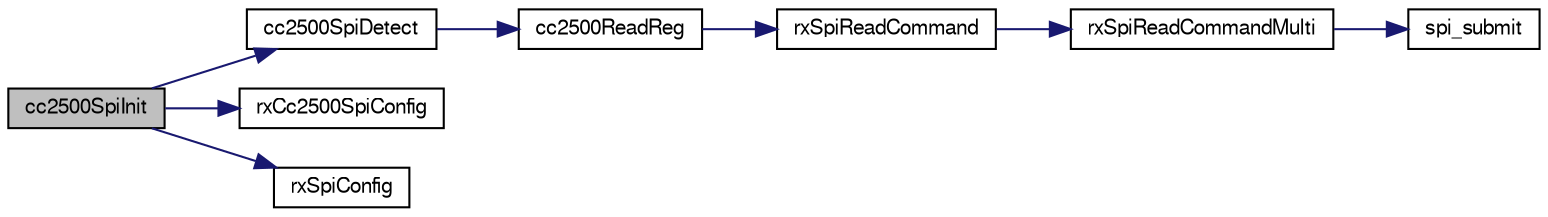 digraph "cc2500SpiInit"
{
  edge [fontname="FreeSans",fontsize="10",labelfontname="FreeSans",labelfontsize="10"];
  node [fontname="FreeSans",fontsize="10",shape=record];
  rankdir="LR";
  Node1 [label="cc2500SpiInit",height=0.2,width=0.4,color="black", fillcolor="grey75", style="filled", fontcolor="black"];
  Node1 -> Node2 [color="midnightblue",fontsize="10",style="solid",fontname="FreeSans"];
  Node2 [label="cc2500SpiDetect",height=0.2,width=0.4,color="black", fillcolor="white", style="filled",URL="$cc2500__common_8c.html#acda7e891a92bc7c443c18530122f56eb"];
  Node2 -> Node3 [color="midnightblue",fontsize="10",style="solid",fontname="FreeSans"];
  Node3 [label="cc2500ReadReg",height=0.2,width=0.4,color="black", fillcolor="white", style="filled",URL="$cc2500_8c.html#a16824ba518eea5c5e67b3daeeb599269"];
  Node3 -> Node4 [color="midnightblue",fontsize="10",style="solid",fontname="FreeSans"];
  Node4 [label="rxSpiReadCommand",height=0.2,width=0.4,color="black", fillcolor="white", style="filled",URL="$cc2500_8c.html#a144a5804c6f5e30744e48c7c93d7db5a"];
  Node4 -> Node5 [color="midnightblue",fontsize="10",style="solid",fontname="FreeSans"];
  Node5 [label="rxSpiReadCommandMulti",height=0.2,width=0.4,color="black", fillcolor="white", style="filled",URL="$cc2500_8c.html#aa9910adea9b66f2a6e49176819f19b0c"];
  Node5 -> Node6 [color="midnightblue",fontsize="10",style="solid",fontname="FreeSans"];
  Node6 [label="spi_submit",height=0.2,width=0.4,color="black", fillcolor="white", style="filled",URL="$group__spi.html#ga5d383931766cb373ebad0b8bc26d439d",tooltip="Submit SPI transaction. "];
  Node1 -> Node7 [color="midnightblue",fontsize="10",style="solid",fontname="FreeSans"];
  Node7 [label="rxCc2500SpiConfig",height=0.2,width=0.4,color="black", fillcolor="white", style="filled",URL="$cc2500__settings_8c.html#aad1629e38fffa025a33f8054243bd6f0"];
  Node1 -> Node8 [color="midnightblue",fontsize="10",style="solid",fontname="FreeSans"];
  Node8 [label="rxSpiConfig",height=0.2,width=0.4,color="black", fillcolor="white", style="filled",URL="$cc2500__settings_8c.html#a56bfe7bd9539b3618207bc6ee9688636"];
}
